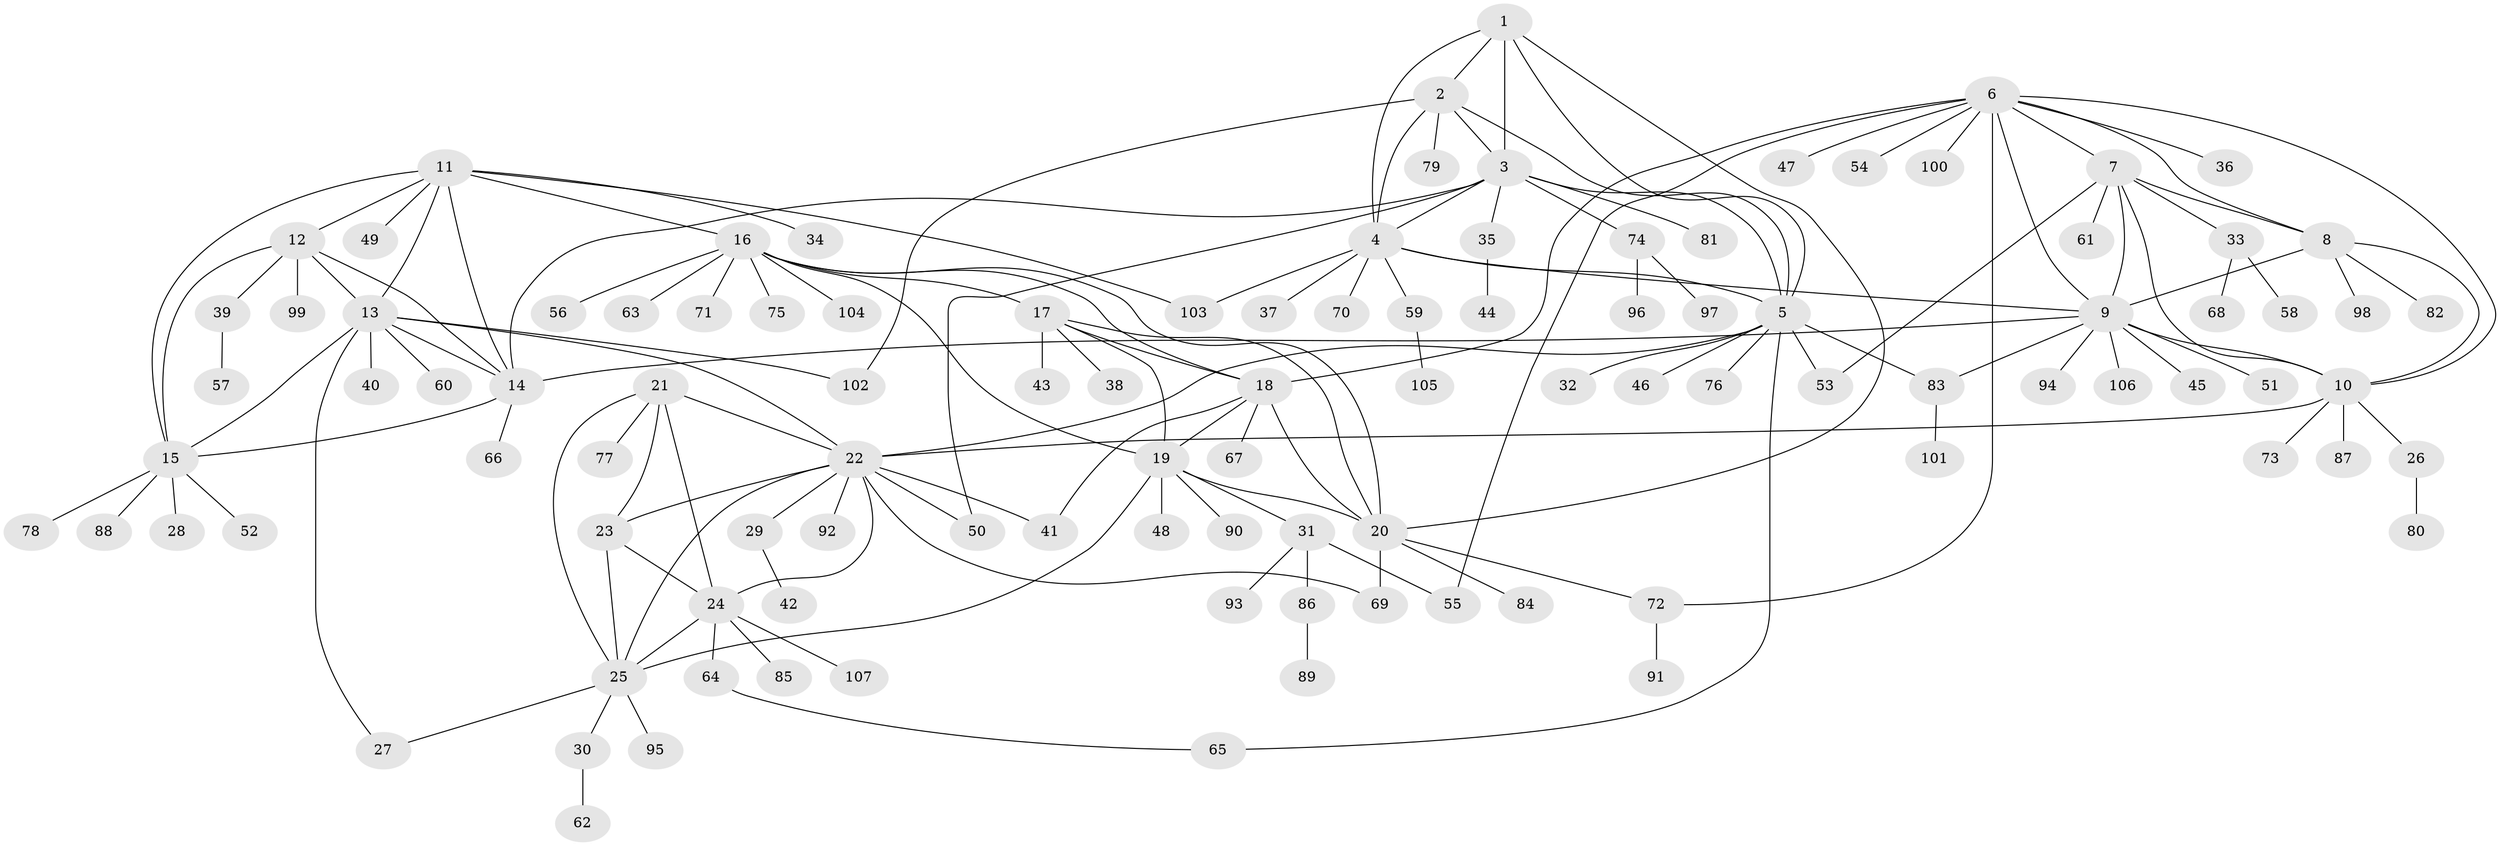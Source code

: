 // Generated by graph-tools (version 1.1) at 2025/16/03/09/25 04:16:02]
// undirected, 107 vertices, 153 edges
graph export_dot {
graph [start="1"]
  node [color=gray90,style=filled];
  1;
  2;
  3;
  4;
  5;
  6;
  7;
  8;
  9;
  10;
  11;
  12;
  13;
  14;
  15;
  16;
  17;
  18;
  19;
  20;
  21;
  22;
  23;
  24;
  25;
  26;
  27;
  28;
  29;
  30;
  31;
  32;
  33;
  34;
  35;
  36;
  37;
  38;
  39;
  40;
  41;
  42;
  43;
  44;
  45;
  46;
  47;
  48;
  49;
  50;
  51;
  52;
  53;
  54;
  55;
  56;
  57;
  58;
  59;
  60;
  61;
  62;
  63;
  64;
  65;
  66;
  67;
  68;
  69;
  70;
  71;
  72;
  73;
  74;
  75;
  76;
  77;
  78;
  79;
  80;
  81;
  82;
  83;
  84;
  85;
  86;
  87;
  88;
  89;
  90;
  91;
  92;
  93;
  94;
  95;
  96;
  97;
  98;
  99;
  100;
  101;
  102;
  103;
  104;
  105;
  106;
  107;
  1 -- 2;
  1 -- 3;
  1 -- 4;
  1 -- 5;
  1 -- 20;
  2 -- 3;
  2 -- 4;
  2 -- 5;
  2 -- 79;
  2 -- 102;
  3 -- 4;
  3 -- 5;
  3 -- 14;
  3 -- 35;
  3 -- 50;
  3 -- 74;
  3 -- 81;
  4 -- 5;
  4 -- 9;
  4 -- 37;
  4 -- 59;
  4 -- 70;
  4 -- 103;
  5 -- 22;
  5 -- 32;
  5 -- 46;
  5 -- 53;
  5 -- 65;
  5 -- 76;
  5 -- 83;
  6 -- 7;
  6 -- 8;
  6 -- 9;
  6 -- 10;
  6 -- 18;
  6 -- 36;
  6 -- 47;
  6 -- 54;
  6 -- 55;
  6 -- 72;
  6 -- 100;
  7 -- 8;
  7 -- 9;
  7 -- 10;
  7 -- 33;
  7 -- 53;
  7 -- 61;
  8 -- 9;
  8 -- 10;
  8 -- 82;
  8 -- 98;
  9 -- 10;
  9 -- 14;
  9 -- 45;
  9 -- 51;
  9 -- 83;
  9 -- 94;
  9 -- 106;
  10 -- 22;
  10 -- 26;
  10 -- 73;
  10 -- 87;
  11 -- 12;
  11 -- 13;
  11 -- 14;
  11 -- 15;
  11 -- 16;
  11 -- 34;
  11 -- 49;
  11 -- 103;
  12 -- 13;
  12 -- 14;
  12 -- 15;
  12 -- 39;
  12 -- 99;
  13 -- 14;
  13 -- 15;
  13 -- 22;
  13 -- 27;
  13 -- 40;
  13 -- 60;
  13 -- 102;
  14 -- 15;
  14 -- 66;
  15 -- 28;
  15 -- 52;
  15 -- 78;
  15 -- 88;
  16 -- 17;
  16 -- 18;
  16 -- 19;
  16 -- 20;
  16 -- 56;
  16 -- 63;
  16 -- 71;
  16 -- 75;
  16 -- 104;
  17 -- 18;
  17 -- 19;
  17 -- 20;
  17 -- 38;
  17 -- 43;
  18 -- 19;
  18 -- 20;
  18 -- 41;
  18 -- 67;
  19 -- 20;
  19 -- 25;
  19 -- 31;
  19 -- 48;
  19 -- 90;
  20 -- 69;
  20 -- 72;
  20 -- 84;
  21 -- 22;
  21 -- 23;
  21 -- 24;
  21 -- 25;
  21 -- 77;
  22 -- 23;
  22 -- 24;
  22 -- 25;
  22 -- 29;
  22 -- 41;
  22 -- 50;
  22 -- 69;
  22 -- 92;
  23 -- 24;
  23 -- 25;
  24 -- 25;
  24 -- 64;
  24 -- 85;
  24 -- 107;
  25 -- 27;
  25 -- 30;
  25 -- 95;
  26 -- 80;
  29 -- 42;
  30 -- 62;
  31 -- 55;
  31 -- 86;
  31 -- 93;
  33 -- 58;
  33 -- 68;
  35 -- 44;
  39 -- 57;
  59 -- 105;
  64 -- 65;
  72 -- 91;
  74 -- 96;
  74 -- 97;
  83 -- 101;
  86 -- 89;
}
